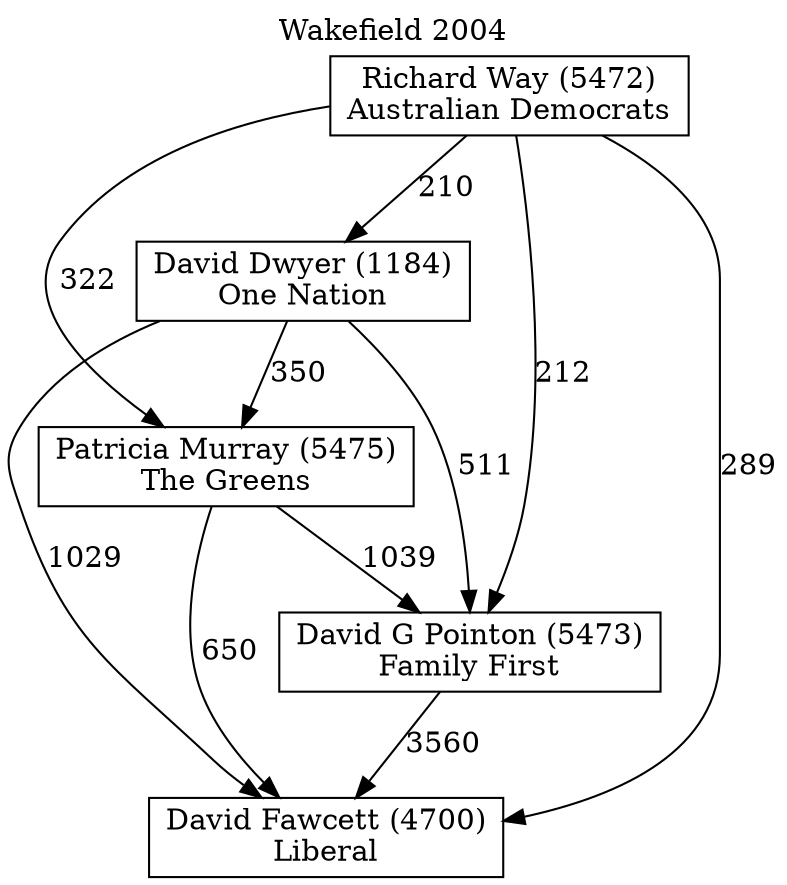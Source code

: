 // House preference flow
digraph "David Fawcett (4700)_Wakefield_2004" {
	graph [label="Wakefield 2004" labelloc=t mclimit=10]
	node [shape=box]
	"David Fawcett (4700)" [label="David Fawcett (4700)
Liberal"]
	"David G Pointon (5473)" [label="David G Pointon (5473)
Family First"]
	"Patricia Murray (5475)" [label="Patricia Murray (5475)
The Greens"]
	"David Dwyer (1184)" [label="David Dwyer (1184)
One Nation"]
	"Richard Way (5472)" [label="Richard Way (5472)
Australian Democrats"]
	"David G Pointon (5473)" -> "David Fawcett (4700)" [label=3560]
	"Patricia Murray (5475)" -> "David G Pointon (5473)" [label=1039]
	"David Dwyer (1184)" -> "Patricia Murray (5475)" [label=350]
	"Richard Way (5472)" -> "David Dwyer (1184)" [label=210]
	"Patricia Murray (5475)" -> "David Fawcett (4700)" [label=650]
	"David Dwyer (1184)" -> "David Fawcett (4700)" [label=1029]
	"Richard Way (5472)" -> "David Fawcett (4700)" [label=289]
	"Richard Way (5472)" -> "Patricia Murray (5475)" [label=322]
	"David Dwyer (1184)" -> "David G Pointon (5473)" [label=511]
	"Richard Way (5472)" -> "David G Pointon (5473)" [label=212]
}
